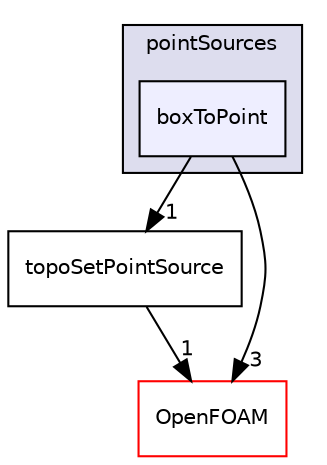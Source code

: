 digraph "src/meshTools/sets/pointSources/boxToPoint" {
  bgcolor=transparent;
  compound=true
  node [ fontsize="10", fontname="Helvetica"];
  edge [ labelfontsize="10", labelfontname="Helvetica"];
  subgraph clusterdir_f5d832cf273a27220e4567749720079c {
    graph [ bgcolor="#ddddee", pencolor="black", label="pointSources" fontname="Helvetica", fontsize="10", URL="dir_f5d832cf273a27220e4567749720079c.html"]
  dir_5e3b0a886e57601aaea5d56c05c11816 [shape=box, label="boxToPoint", style="filled", fillcolor="#eeeeff", pencolor="black", URL="dir_5e3b0a886e57601aaea5d56c05c11816.html"];
  }
  dir_39f72778dc80ef60334a244d2f018ed2 [shape=box label="topoSetPointSource" URL="dir_39f72778dc80ef60334a244d2f018ed2.html"];
  dir_c5473ff19b20e6ec4dfe5c310b3778a8 [shape=box label="OpenFOAM" color="red" URL="dir_c5473ff19b20e6ec4dfe5c310b3778a8.html"];
  dir_39f72778dc80ef60334a244d2f018ed2->dir_c5473ff19b20e6ec4dfe5c310b3778a8 [headlabel="1", labeldistance=1.5 headhref="dir_002111_002151.html"];
  dir_5e3b0a886e57601aaea5d56c05c11816->dir_39f72778dc80ef60334a244d2f018ed2 [headlabel="1", labeldistance=1.5 headhref="dir_002101_002111.html"];
  dir_5e3b0a886e57601aaea5d56c05c11816->dir_c5473ff19b20e6ec4dfe5c310b3778a8 [headlabel="3", labeldistance=1.5 headhref="dir_002101_002151.html"];
}
